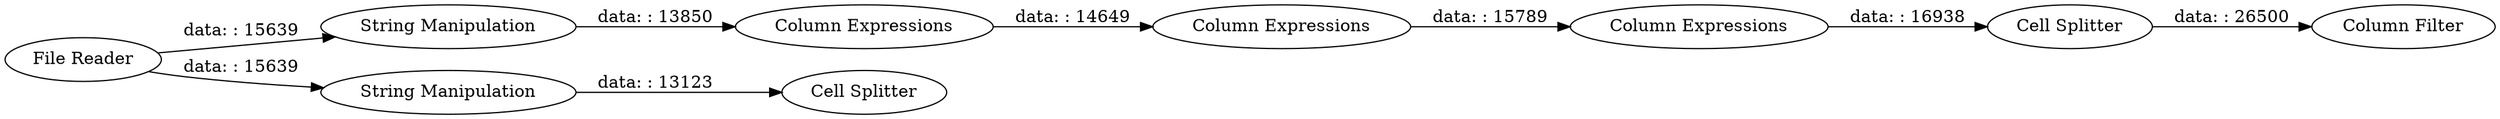 digraph {
	"-8152491780337215174_7" [label="Column Expressions"]
	"-8152491780337215174_2" [label="String Manipulation"]
	"-8152491780337215174_8" [label="Column Filter"]
	"-8152491780337215174_3" [label="Cell Splitter"]
	"-8152491780337215174_10" [label="Cell Splitter"]
	"-8152491780337215174_5" [label="Column Expressions"]
	"-8152491780337215174_1" [label="File Reader"]
	"-8152491780337215174_6" [label="Column Expressions"]
	"-8152491780337215174_9" [label="String Manipulation"]
	"-8152491780337215174_2" -> "-8152491780337215174_5" [label="data: : 13850"]
	"-8152491780337215174_6" -> "-8152491780337215174_7" [label="data: : 15789"]
	"-8152491780337215174_3" -> "-8152491780337215174_8" [label="data: : 26500"]
	"-8152491780337215174_1" -> "-8152491780337215174_9" [label="data: : 15639"]
	"-8152491780337215174_5" -> "-8152491780337215174_6" [label="data: : 14649"]
	"-8152491780337215174_1" -> "-8152491780337215174_2" [label="data: : 15639"]
	"-8152491780337215174_9" -> "-8152491780337215174_10" [label="data: : 13123"]
	"-8152491780337215174_7" -> "-8152491780337215174_3" [label="data: : 16938"]
	rankdir=LR
}
